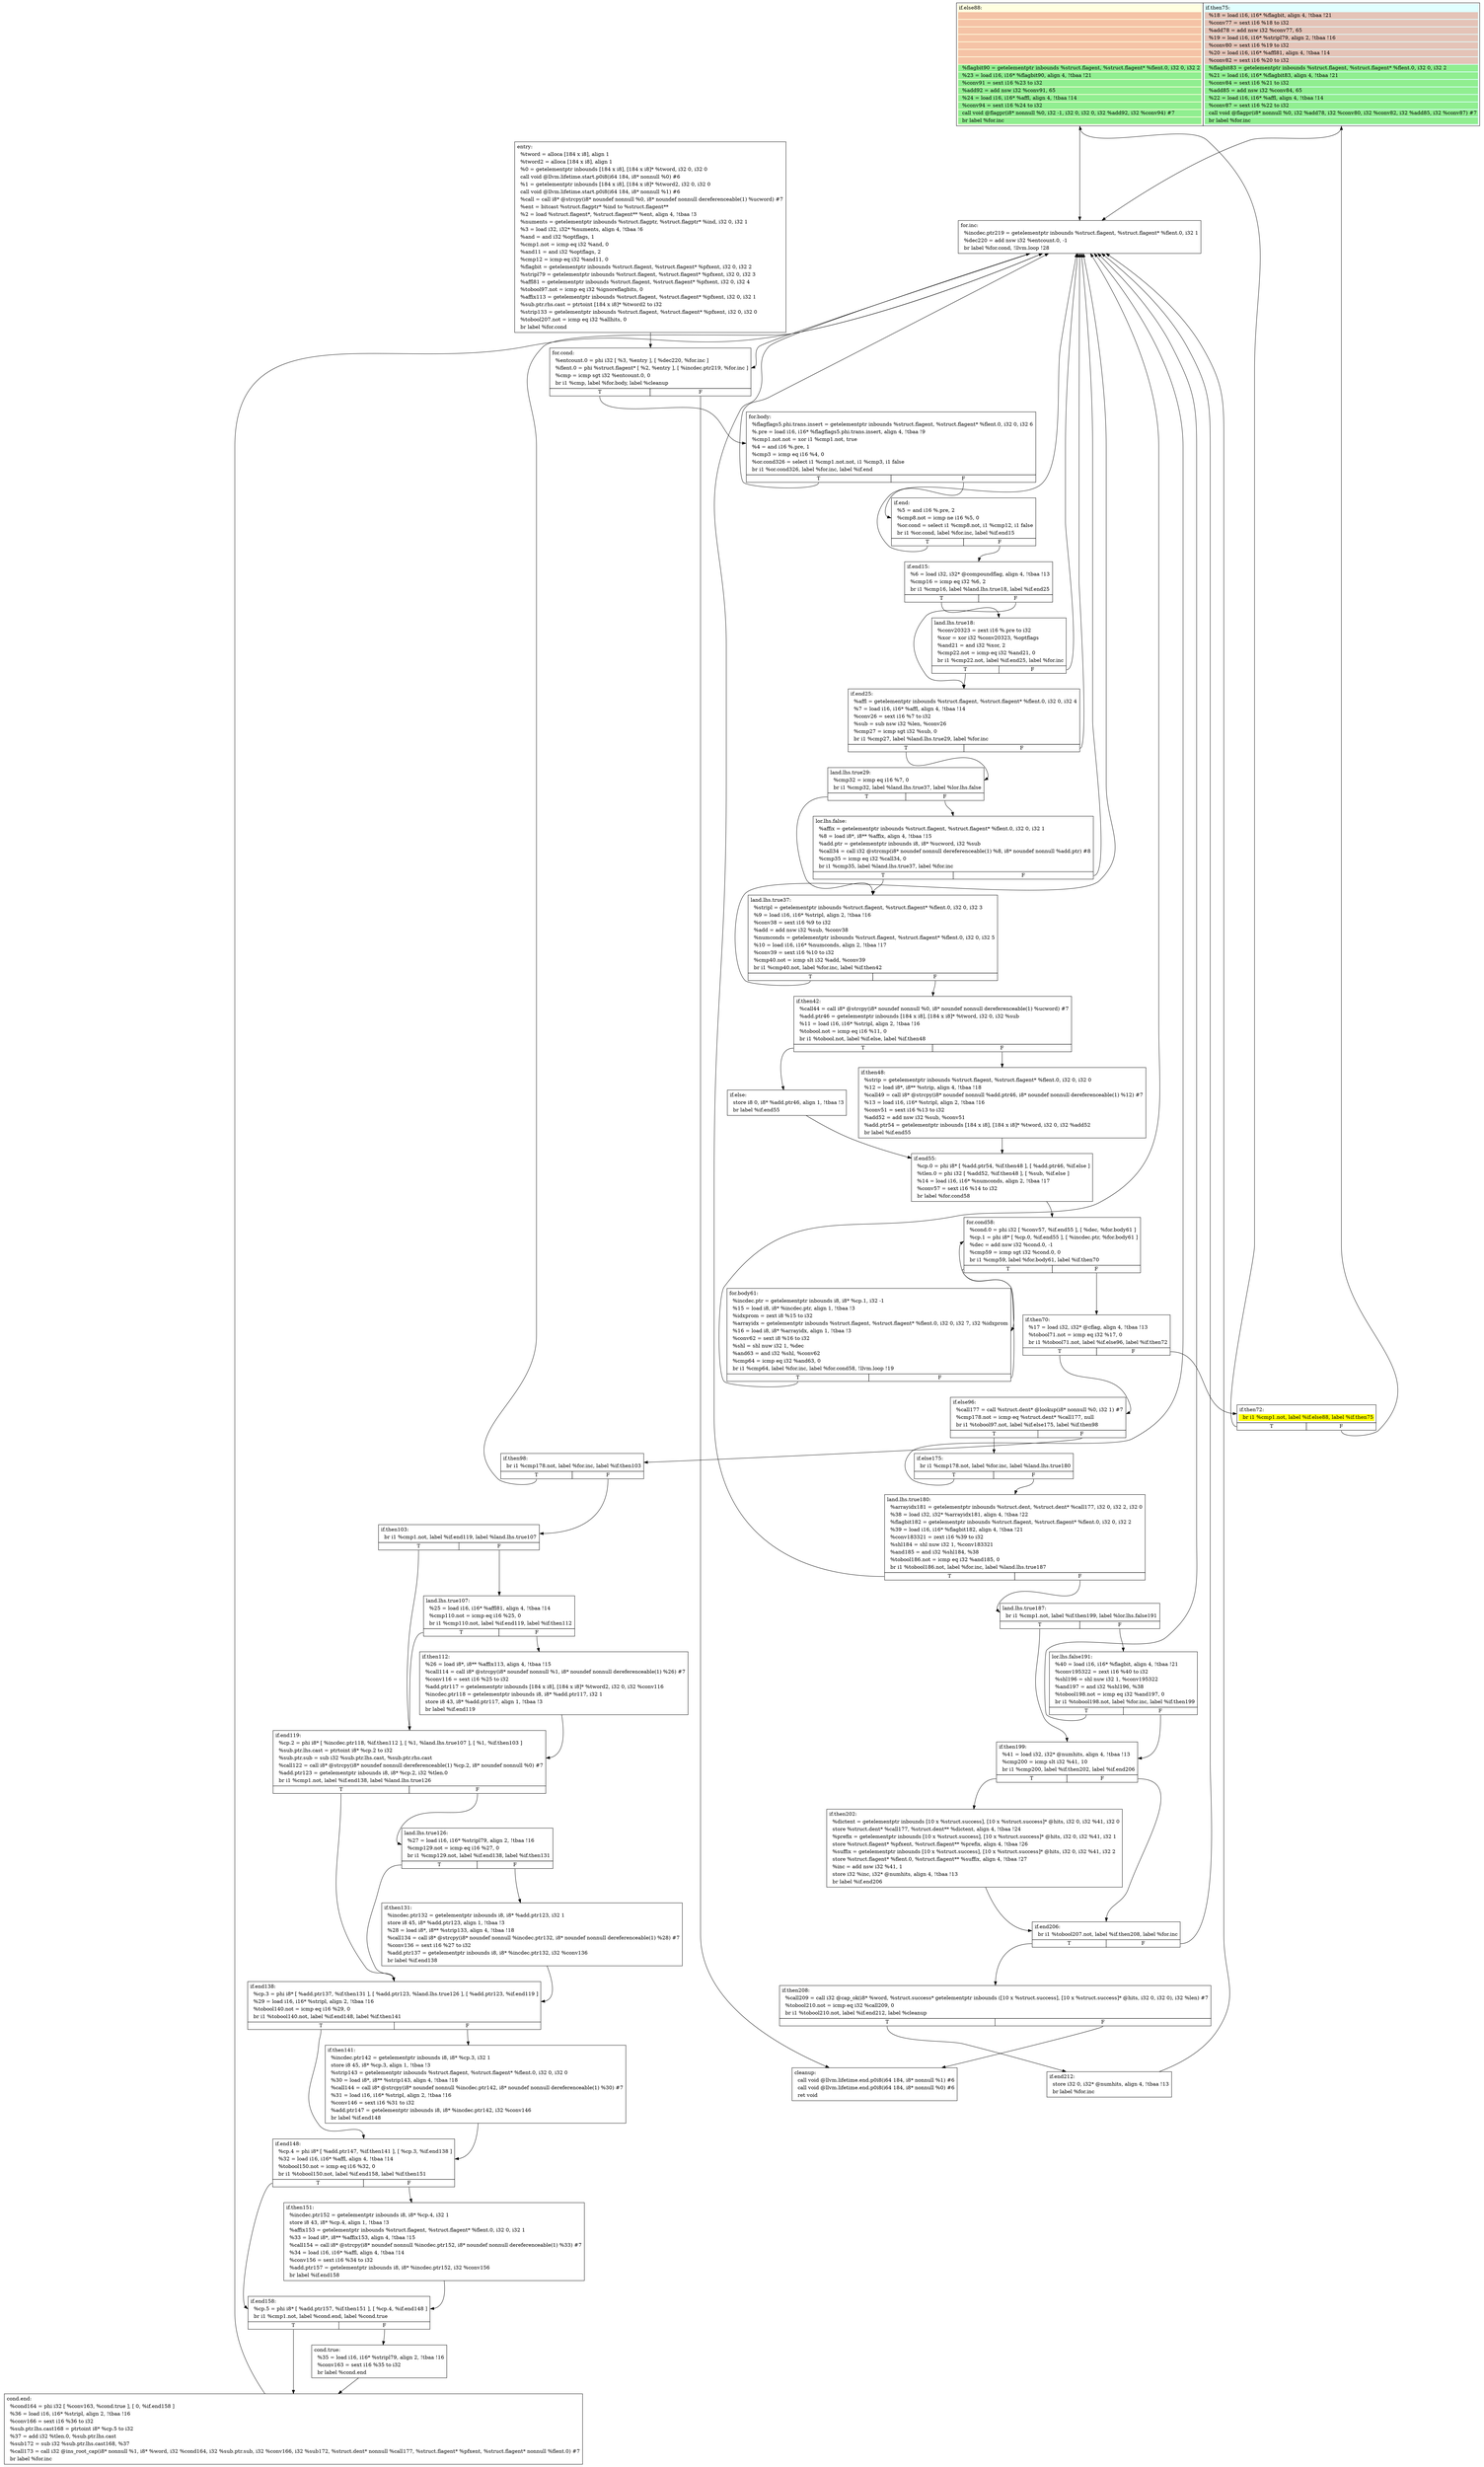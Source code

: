 digraph {
m_bb0 [shape = none, label  = <<table border="0" cellspacing="0">
<tr><td port="f1" border="1" colspan="2"><table bgcolor="LightYellow" border="0">
<tr><td align="left">if.else88:</td></tr>
<tr><td bgcolor="#e8765c70" align="left"> </td></tr>
<tr><td bgcolor="#e8765c70" align="left"> </td></tr>
<tr><td bgcolor="#e8765c70" align="left"> </td></tr>
<tr><td bgcolor="#e8765c70" align="left"> </td></tr>
<tr><td bgcolor="#e8765c70" align="left"> </td></tr>
<tr><td bgcolor="#e8765c70" align="left"> </td></tr>
<tr><td bgcolor="#e8765c70" align="left"> </td></tr>
<tr><td bgcolor="lightgreen" align="left">  %flagbit90 = getelementptr inbounds %struct.flagent, %struct.flagent* %flent.0, i32 0, i32 2</td></tr>
<tr><td bgcolor="lightgreen" align="left">  %23 = load i16, i16* %flagbit90, align 4, !tbaa !21</td></tr>
<tr><td bgcolor="lightgreen" align="left">  %conv91 = sext i16 %23 to i32</td></tr>
<tr><td bgcolor="lightgreen" align="left">  %add92 = add nsw i32 %conv91, 65</td></tr>
<tr><td bgcolor="lightgreen" align="left">  %24 = load i16, i16* %affl, align 4, !tbaa !14</td></tr>
<tr><td bgcolor="lightgreen" align="left">  %conv94 = sext i16 %24 to i32</td></tr>
<tr><td bgcolor="lightgreen" align="left">  call void @flagpr(i8* nonnull %0, i32 -1, i32 0, i32 0, i32 %add92, i32 %conv94) #7</td></tr>
<tr><td bgcolor="lightgreen" align="left">  br label %for.inc</td></tr>
</table>
</td>
<td port="f2" border="1" colspan="2"><table bgcolor="LightCyan" border="0">
<tr><td align="left">if.then75:</td></tr>
<tr><td bgcolor="#e8765c70" align="left">  %18 = load i16, i16* %flagbit, align 4, !tbaa !21</td></tr>
<tr><td bgcolor="#e8765c70" align="left">  %conv77 = sext i16 %18 to i32</td></tr>
<tr><td bgcolor="#e8765c70" align="left">  %add78 = add nsw i32 %conv77, 65</td></tr>
<tr><td bgcolor="#e8765c70" align="left">  %19 = load i16, i16* %stripl79, align 2, !tbaa !16</td></tr>
<tr><td bgcolor="#e8765c70" align="left">  %conv80 = sext i16 %19 to i32</td></tr>
<tr><td bgcolor="#e8765c70" align="left">  %20 = load i16, i16* %affl81, align 4, !tbaa !14</td></tr>
<tr><td bgcolor="#e8765c70" align="left">  %conv82 = sext i16 %20 to i32</td></tr>
<tr><td bgcolor="lightgreen" align="left">  %flagbit83 = getelementptr inbounds %struct.flagent, %struct.flagent* %flent.0, i32 0, i32 2</td></tr>
<tr><td bgcolor="lightgreen" align="left">  %21 = load i16, i16* %flagbit83, align 4, !tbaa !21</td></tr>
<tr><td bgcolor="lightgreen" align="left">  %conv84 = sext i16 %21 to i32</td></tr>
<tr><td bgcolor="lightgreen" align="left">  %add85 = add nsw i32 %conv84, 65</td></tr>
<tr><td bgcolor="lightgreen" align="left">  %22 = load i16, i16* %affl, align 4, !tbaa !14</td></tr>
<tr><td bgcolor="lightgreen" align="left">  %conv87 = sext i16 %22 to i32</td></tr>
<tr><td bgcolor="lightgreen" align="left">  call void @flagpr(i8* nonnull %0, i32 %add78, i32 %conv80, i32 %conv82, i32 %add85, i32 %conv87) #7</td></tr>
<tr><td bgcolor="lightgreen" align="left">  br label %for.inc</td></tr>
</table>
</td></tr>
</table>> ]
f_bb0 [shape = none, label  = <<table  border="0" cellspacing="0">
<tr><td port="f" border="1"><table border="0">
<tr><td align="left">entry:</td></tr>
<tr><td align="left">  %tword = alloca [184 x i8], align 1</td></tr>
<tr><td align="left">  %tword2 = alloca [184 x i8], align 1</td></tr>
<tr><td align="left">  %0 = getelementptr inbounds [184 x i8], [184 x i8]* %tword, i32 0, i32 0</td></tr>
<tr><td align="left">  call void @llvm.lifetime.start.p0i8(i64 184, i8* nonnull %0) #6</td></tr>
<tr><td align="left">  %1 = getelementptr inbounds [184 x i8], [184 x i8]* %tword2, i32 0, i32 0</td></tr>
<tr><td align="left">  call void @llvm.lifetime.start.p0i8(i64 184, i8* nonnull %1) #6</td></tr>
<tr><td align="left">  %call = call i8* @strcpy(i8* noundef nonnull %0, i8* noundef nonnull dereferenceable(1) %ucword) #7</td></tr>
<tr><td align="left">  %ent = bitcast %struct.flagptr* %ind to %struct.flagent**</td></tr>
<tr><td align="left">  %2 = load %struct.flagent*, %struct.flagent** %ent, align 4, !tbaa !3</td></tr>
<tr><td align="left">  %numents = getelementptr inbounds %struct.flagptr, %struct.flagptr* %ind, i32 0, i32 1</td></tr>
<tr><td align="left">  %3 = load i32, i32* %numents, align 4, !tbaa !6</td></tr>
<tr><td align="left">  %and = and i32 %optflags, 1</td></tr>
<tr><td align="left">  %cmp1.not = icmp eq i32 %and, 0</td></tr>
<tr><td align="left">  %and11 = and i32 %optflags, 2</td></tr>
<tr><td align="left">  %cmp12 = icmp eq i32 %and11, 0</td></tr>
<tr><td align="left">  %flagbit = getelementptr inbounds %struct.flagent, %struct.flagent* %pfxent, i32 0, i32 2</td></tr>
<tr><td align="left">  %stripl79 = getelementptr inbounds %struct.flagent, %struct.flagent* %pfxent, i32 0, i32 3</td></tr>
<tr><td align="left">  %affl81 = getelementptr inbounds %struct.flagent, %struct.flagent* %pfxent, i32 0, i32 4</td></tr>
<tr><td align="left">  %tobool97.not = icmp eq i32 %ignoreflagbits, 0</td></tr>
<tr><td align="left">  %affix113 = getelementptr inbounds %struct.flagent, %struct.flagent* %pfxent, i32 0, i32 1</td></tr>
<tr><td align="left">  %sub.ptr.rhs.cast = ptrtoint [184 x i8]* %tword2 to i32</td></tr>
<tr><td align="left">  %strip133 = getelementptr inbounds %struct.flagent, %struct.flagent* %pfxent, i32 0, i32 0</td></tr>
<tr><td align="left">  %tobool207.not = icmp eq i32 %allhits, 0</td></tr>
<tr><td align="left">  br label %for.cond</td></tr>
</table>
</td></tr>
</table>> ]
f_bb1 [shape = none, label  = <<table  border="0" cellspacing="0">
<tr><td port="f" border="1" colspan="2"><table border="0">
<tr><td align="left">for.cond:</td></tr>
<tr><td align="left">  %entcount.0 = phi i32 [ %3, %entry ], [ %dec220, %for.inc ]</td></tr>
<tr><td align="left">  %flent.0 = phi %struct.flagent* [ %2, %entry ], [ %incdec.ptr219, %for.inc ]</td></tr>
<tr><td align="left">  %cmp = icmp sgt i32 %entcount.0, 0</td></tr>
<tr><td align="left">  br i1 %cmp, label %for.body, label %cleanup</td></tr>
</table>
</td></tr>
<tr><td border="1" port="fT">T</td><td border="1" port="fF">F</td></tr>
</table>> ]
f_bb2 [shape = none, label  = <<table  border="0" cellspacing="0">
<tr><td port="f" border="1" colspan="2"><table border="0">
<tr><td align="left">for.body:</td></tr>
<tr><td align="left">  %flagflags5.phi.trans.insert = getelementptr inbounds %struct.flagent, %struct.flagent* %flent.0, i32 0, i32 6</td></tr>
<tr><td align="left">  %.pre = load i16, i16* %flagflags5.phi.trans.insert, align 4, !tbaa !9</td></tr>
<tr><td align="left">  %cmp1.not.not = xor i1 %cmp1.not, true</td></tr>
<tr><td align="left">  %4 = and i16 %.pre, 1</td></tr>
<tr><td align="left">  %cmp3 = icmp eq i16 %4, 0</td></tr>
<tr><td align="left">  %or.cond326 = select i1 %cmp1.not.not, i1 %cmp3, i1 false</td></tr>
<tr><td align="left">  br i1 %or.cond326, label %for.inc, label %if.end</td></tr>
</table>
</td></tr>
<tr><td border="1" port="fT">T</td><td border="1" port="fF">F</td></tr>
</table>> ]
f_bb3 [shape = none, label  = <<table  border="0" cellspacing="0">
<tr><td port="f" border="1" colspan="2"><table border="0">
<tr><td align="left">if.end:</td></tr>
<tr><td align="left">  %5 = and i16 %.pre, 2</td></tr>
<tr><td align="left">  %cmp8.not = icmp ne i16 %5, 0</td></tr>
<tr><td align="left">  %or.cond = select i1 %cmp8.not, i1 %cmp12, i1 false</td></tr>
<tr><td align="left">  br i1 %or.cond, label %for.inc, label %if.end15</td></tr>
</table>
</td></tr>
<tr><td border="1" port="fT">T</td><td border="1" port="fF">F</td></tr>
</table>> ]
f_bb4 [shape = none, label  = <<table  border="0" cellspacing="0">
<tr><td port="f" border="1" colspan="2"><table border="0">
<tr><td align="left">if.end15:</td></tr>
<tr><td align="left">  %6 = load i32, i32* @compoundflag, align 4, !tbaa !13</td></tr>
<tr><td align="left">  %cmp16 = icmp eq i32 %6, 2</td></tr>
<tr><td align="left">  br i1 %cmp16, label %land.lhs.true18, label %if.end25</td></tr>
</table>
</td></tr>
<tr><td border="1" port="fT">T</td><td border="1" port="fF">F</td></tr>
</table>> ]
f_bb5 [shape = none, label  = <<table  border="0" cellspacing="0">
<tr><td port="f" border="1" colspan="2"><table border="0">
<tr><td align="left">land.lhs.true18:</td></tr>
<tr><td align="left">  %conv20323 = zext i16 %.pre to i32</td></tr>
<tr><td align="left">  %xor = xor i32 %conv20323, %optflags</td></tr>
<tr><td align="left">  %and21 = and i32 %xor, 2</td></tr>
<tr><td align="left">  %cmp22.not = icmp eq i32 %and21, 0</td></tr>
<tr><td align="left">  br i1 %cmp22.not, label %if.end25, label %for.inc</td></tr>
</table>
</td></tr>
<tr><td border="1" port="fT">T</td><td border="1" port="fF">F</td></tr>
</table>> ]
f_bb6 [shape = none, label  = <<table  border="0" cellspacing="0">
<tr><td port="f" border="1" colspan="2"><table border="0">
<tr><td align="left">if.end25:</td></tr>
<tr><td align="left">  %affl = getelementptr inbounds %struct.flagent, %struct.flagent* %flent.0, i32 0, i32 4</td></tr>
<tr><td align="left">  %7 = load i16, i16* %affl, align 4, !tbaa !14</td></tr>
<tr><td align="left">  %conv26 = sext i16 %7 to i32</td></tr>
<tr><td align="left">  %sub = sub nsw i32 %len, %conv26</td></tr>
<tr><td align="left">  %cmp27 = icmp sgt i32 %sub, 0</td></tr>
<tr><td align="left">  br i1 %cmp27, label %land.lhs.true29, label %for.inc</td></tr>
</table>
</td></tr>
<tr><td border="1" port="fT">T</td><td border="1" port="fF">F</td></tr>
</table>> ]
f_bb7 [shape = none, label  = <<table  border="0" cellspacing="0">
<tr><td port="f" border="1" colspan="2"><table border="0">
<tr><td align="left">land.lhs.true29:</td></tr>
<tr><td align="left">  %cmp32 = icmp eq i16 %7, 0</td></tr>
<tr><td align="left">  br i1 %cmp32, label %land.lhs.true37, label %lor.lhs.false</td></tr>
</table>
</td></tr>
<tr><td border="1" port="fT">T</td><td border="1" port="fF">F</td></tr>
</table>> ]
f_bb8 [shape = none, label  = <<table  border="0" cellspacing="0">
<tr><td port="f" border="1" colspan="2"><table border="0">
<tr><td align="left">lor.lhs.false:</td></tr>
<tr><td align="left">  %affix = getelementptr inbounds %struct.flagent, %struct.flagent* %flent.0, i32 0, i32 1</td></tr>
<tr><td align="left">  %8 = load i8*, i8** %affix, align 4, !tbaa !15</td></tr>
<tr><td align="left">  %add.ptr = getelementptr inbounds i8, i8* %ucword, i32 %sub</td></tr>
<tr><td align="left">  %call34 = call i32 @strcmp(i8* noundef nonnull dereferenceable(1) %8, i8* noundef nonnull %add.ptr) #8</td></tr>
<tr><td align="left">  %cmp35 = icmp eq i32 %call34, 0</td></tr>
<tr><td align="left">  br i1 %cmp35, label %land.lhs.true37, label %for.inc</td></tr>
</table>
</td></tr>
<tr><td border="1" port="fT">T</td><td border="1" port="fF">F</td></tr>
</table>> ]
f_bb9 [shape = none, label  = <<table  border="0" cellspacing="0">
<tr><td port="f" border="1" colspan="2"><table border="0">
<tr><td align="left">land.lhs.true37:</td></tr>
<tr><td align="left">  %stripl = getelementptr inbounds %struct.flagent, %struct.flagent* %flent.0, i32 0, i32 3</td></tr>
<tr><td align="left">  %9 = load i16, i16* %stripl, align 2, !tbaa !16</td></tr>
<tr><td align="left">  %conv38 = sext i16 %9 to i32</td></tr>
<tr><td align="left">  %add = add nsw i32 %sub, %conv38</td></tr>
<tr><td align="left">  %numconds = getelementptr inbounds %struct.flagent, %struct.flagent* %flent.0, i32 0, i32 5</td></tr>
<tr><td align="left">  %10 = load i16, i16* %numconds, align 2, !tbaa !17</td></tr>
<tr><td align="left">  %conv39 = sext i16 %10 to i32</td></tr>
<tr><td align="left">  %cmp40.not = icmp slt i32 %add, %conv39</td></tr>
<tr><td align="left">  br i1 %cmp40.not, label %for.inc, label %if.then42</td></tr>
</table>
</td></tr>
<tr><td border="1" port="fT">T</td><td border="1" port="fF">F</td></tr>
</table>> ]
f_bb10 [shape = none, label  = <<table  border="0" cellspacing="0">
<tr><td port="f" border="1" colspan="2"><table border="0">
<tr><td align="left">if.then42:</td></tr>
<tr><td align="left">  %call44 = call i8* @strcpy(i8* noundef nonnull %0, i8* noundef nonnull dereferenceable(1) %ucword) #7</td></tr>
<tr><td align="left">  %add.ptr46 = getelementptr inbounds [184 x i8], [184 x i8]* %tword, i32 0, i32 %sub</td></tr>
<tr><td align="left">  %11 = load i16, i16* %stripl, align 2, !tbaa !16</td></tr>
<tr><td align="left">  %tobool.not = icmp eq i16 %11, 0</td></tr>
<tr><td align="left">  br i1 %tobool.not, label %if.else, label %if.then48</td></tr>
</table>
</td></tr>
<tr><td border="1" port="fT">T</td><td border="1" port="fF">F</td></tr>
</table>> ]
f_bb11 [shape = none, label  = <<table  border="0" cellspacing="0">
<tr><td port="f" border="1"><table border="0">
<tr><td align="left">if.then48:</td></tr>
<tr><td align="left">  %strip = getelementptr inbounds %struct.flagent, %struct.flagent* %flent.0, i32 0, i32 0</td></tr>
<tr><td align="left">  %12 = load i8*, i8** %strip, align 4, !tbaa !18</td></tr>
<tr><td align="left">  %call49 = call i8* @strcpy(i8* noundef nonnull %add.ptr46, i8* noundef nonnull dereferenceable(1) %12) #7</td></tr>
<tr><td align="left">  %13 = load i16, i16* %stripl, align 2, !tbaa !16</td></tr>
<tr><td align="left">  %conv51 = sext i16 %13 to i32</td></tr>
<tr><td align="left">  %add52 = add nsw i32 %sub, %conv51</td></tr>
<tr><td align="left">  %add.ptr54 = getelementptr inbounds [184 x i8], [184 x i8]* %tword, i32 0, i32 %add52</td></tr>
<tr><td align="left">  br label %if.end55</td></tr>
</table>
</td></tr>
</table>> ]
f_bb12 [shape = none, label  = <<table  border="0" cellspacing="0">
<tr><td port="f" border="1"><table border="0">
<tr><td align="left">if.else:</td></tr>
<tr><td align="left">  store i8 0, i8* %add.ptr46, align 1, !tbaa !3</td></tr>
<tr><td align="left">  br label %if.end55</td></tr>
</table>
</td></tr>
</table>> ]
f_bb13 [shape = none, label  = <<table  border="0" cellspacing="0">
<tr><td port="f" border="1"><table border="0">
<tr><td align="left">if.end55:</td></tr>
<tr><td align="left">  %cp.0 = phi i8* [ %add.ptr54, %if.then48 ], [ %add.ptr46, %if.else ]</td></tr>
<tr><td align="left">  %tlen.0 = phi i32 [ %add52, %if.then48 ], [ %sub, %if.else ]</td></tr>
<tr><td align="left">  %14 = load i16, i16* %numconds, align 2, !tbaa !17</td></tr>
<tr><td align="left">  %conv57 = sext i16 %14 to i32</td></tr>
<tr><td align="left">  br label %for.cond58</td></tr>
</table>
</td></tr>
</table>> ]
f_bb14 [shape = none, label  = <<table  border="0" cellspacing="0">
<tr><td port="f" border="1" colspan="2"><table border="0">
<tr><td align="left">for.cond58:</td></tr>
<tr><td align="left">  %cond.0 = phi i32 [ %conv57, %if.end55 ], [ %dec, %for.body61 ]</td></tr>
<tr><td align="left">  %cp.1 = phi i8* [ %cp.0, %if.end55 ], [ %incdec.ptr, %for.body61 ]</td></tr>
<tr><td align="left">  %dec = add nsw i32 %cond.0, -1</td></tr>
<tr><td align="left">  %cmp59 = icmp sgt i32 %cond.0, 0</td></tr>
<tr><td align="left">  br i1 %cmp59, label %for.body61, label %if.then70</td></tr>
</table>
</td></tr>
<tr><td border="1" port="fT">T</td><td border="1" port="fF">F</td></tr>
</table>> ]
f_bb15 [shape = none, label  = <<table  border="0" cellspacing="0">
<tr><td port="f" border="1" colspan="2"><table border="0">
<tr><td align="left">for.body61:</td></tr>
<tr><td align="left">  %incdec.ptr = getelementptr inbounds i8, i8* %cp.1, i32 -1</td></tr>
<tr><td align="left">  %15 = load i8, i8* %incdec.ptr, align 1, !tbaa !3</td></tr>
<tr><td align="left">  %idxprom = zext i8 %15 to i32</td></tr>
<tr><td align="left">  %arrayidx = getelementptr inbounds %struct.flagent, %struct.flagent* %flent.0, i32 0, i32 7, i32 %idxprom</td></tr>
<tr><td align="left">  %16 = load i8, i8* %arrayidx, align 1, !tbaa !3</td></tr>
<tr><td align="left">  %conv62 = sext i8 %16 to i32</td></tr>
<tr><td align="left">  %shl = shl nuw i32 1, %dec</td></tr>
<tr><td align="left">  %and63 = and i32 %shl, %conv62</td></tr>
<tr><td align="left">  %cmp64 = icmp eq i32 %and63, 0</td></tr>
<tr><td align="left">  br i1 %cmp64, label %for.inc, label %for.cond58, !llvm.loop !19</td></tr>
</table>
</td></tr>
<tr><td border="1" port="fT">T</td><td border="1" port="fF">F</td></tr>
</table>> ]
f_bb16 [shape = none, label  = <<table  border="0" cellspacing="0">
<tr><td port="f" border="1" colspan="2"><table border="0">
<tr><td align="left">if.then70:</td></tr>
<tr><td align="left">  %17 = load i32, i32* @cflag, align 4, !tbaa !13</td></tr>
<tr><td align="left">  %tobool71.not = icmp eq i32 %17, 0</td></tr>
<tr><td align="left">  br i1 %tobool71.not, label %if.else96, label %if.then72</td></tr>
</table>
</td></tr>
<tr><td border="1" port="fT">T</td><td border="1" port="fF">F</td></tr>
</table>> ]
f_bb17 [shape = none, label  = <<table  border="0" cellspacing="0">
<tr><td port="f" border="1" colspan="2"><table border="0">
<tr><td align="left">if.then72:</td></tr>
<tr><td bgcolor="yellow" align="left">  br i1 %cmp1.not, label %if.else88, label %if.then75</td></tr>
</table>
</td></tr>
<tr><td border="1" port="fT">T</td><td border="1" port="fF">F</td></tr>
</table>> ]
f_bb18 [shape = none, label  = <<table  border="0" cellspacing="0">
<tr><td port="f" border="1" colspan="2"><table border="0">
<tr><td align="left">if.else96:</td></tr>
<tr><td align="left">  %call177 = call %struct.dent* @lookup(i8* nonnull %0, i32 1) #7</td></tr>
<tr><td align="left">  %cmp178.not = icmp eq %struct.dent* %call177, null</td></tr>
<tr><td align="left">  br i1 %tobool97.not, label %if.else175, label %if.then98</td></tr>
</table>
</td></tr>
<tr><td border="1" port="fT">T</td><td border="1" port="fF">F</td></tr>
</table>> ]
f_bb19 [shape = none, label  = <<table  border="0" cellspacing="0">
<tr><td port="f" border="1" colspan="2"><table border="0">
<tr><td align="left">if.then98:</td></tr>
<tr><td align="left">  br i1 %cmp178.not, label %for.inc, label %if.then103</td></tr>
</table>
</td></tr>
<tr><td border="1" port="fT">T</td><td border="1" port="fF">F</td></tr>
</table>> ]
f_bb20 [shape = none, label  = <<table  border="0" cellspacing="0">
<tr><td port="f" border="1" colspan="2"><table border="0">
<tr><td align="left">if.then103:</td></tr>
<tr><td align="left">  br i1 %cmp1.not, label %if.end119, label %land.lhs.true107</td></tr>
</table>
</td></tr>
<tr><td border="1" port="fT">T</td><td border="1" port="fF">F</td></tr>
</table>> ]
f_bb21 [shape = none, label  = <<table  border="0" cellspacing="0">
<tr><td port="f" border="1" colspan="2"><table border="0">
<tr><td align="left">land.lhs.true107:</td></tr>
<tr><td align="left">  %25 = load i16, i16* %affl81, align 4, !tbaa !14</td></tr>
<tr><td align="left">  %cmp110.not = icmp eq i16 %25, 0</td></tr>
<tr><td align="left">  br i1 %cmp110.not, label %if.end119, label %if.then112</td></tr>
</table>
</td></tr>
<tr><td border="1" port="fT">T</td><td border="1" port="fF">F</td></tr>
</table>> ]
f_bb22 [shape = none, label  = <<table  border="0" cellspacing="0">
<tr><td port="f" border="1"><table border="0">
<tr><td align="left">if.then112:</td></tr>
<tr><td align="left">  %26 = load i8*, i8** %affix113, align 4, !tbaa !15</td></tr>
<tr><td align="left">  %call114 = call i8* @strcpy(i8* noundef nonnull %1, i8* noundef nonnull dereferenceable(1) %26) #7</td></tr>
<tr><td align="left">  %conv116 = sext i16 %25 to i32</td></tr>
<tr><td align="left">  %add.ptr117 = getelementptr inbounds [184 x i8], [184 x i8]* %tword2, i32 0, i32 %conv116</td></tr>
<tr><td align="left">  %incdec.ptr118 = getelementptr inbounds i8, i8* %add.ptr117, i32 1</td></tr>
<tr><td align="left">  store i8 43, i8* %add.ptr117, align 1, !tbaa !3</td></tr>
<tr><td align="left">  br label %if.end119</td></tr>
</table>
</td></tr>
</table>> ]
f_bb23 [shape = none, label  = <<table  border="0" cellspacing="0">
<tr><td port="f" border="1" colspan="2"><table border="0">
<tr><td align="left">if.end119:</td></tr>
<tr><td align="left">  %cp.2 = phi i8* [ %incdec.ptr118, %if.then112 ], [ %1, %land.lhs.true107 ], [ %1, %if.then103 ]</td></tr>
<tr><td align="left">  %sub.ptr.lhs.cast = ptrtoint i8* %cp.2 to i32</td></tr>
<tr><td align="left">  %sub.ptr.sub = sub i32 %sub.ptr.lhs.cast, %sub.ptr.rhs.cast</td></tr>
<tr><td align="left">  %call122 = call i8* @strcpy(i8* noundef nonnull dereferenceable(1) %cp.2, i8* noundef nonnull %0) #7</td></tr>
<tr><td align="left">  %add.ptr123 = getelementptr inbounds i8, i8* %cp.2, i32 %tlen.0</td></tr>
<tr><td align="left">  br i1 %cmp1.not, label %if.end138, label %land.lhs.true126</td></tr>
</table>
</td></tr>
<tr><td border="1" port="fT">T</td><td border="1" port="fF">F</td></tr>
</table>> ]
f_bb24 [shape = none, label  = <<table  border="0" cellspacing="0">
<tr><td port="f" border="1" colspan="2"><table border="0">
<tr><td align="left">land.lhs.true126:</td></tr>
<tr><td align="left">  %27 = load i16, i16* %stripl79, align 2, !tbaa !16</td></tr>
<tr><td align="left">  %cmp129.not = icmp eq i16 %27, 0</td></tr>
<tr><td align="left">  br i1 %cmp129.not, label %if.end138, label %if.then131</td></tr>
</table>
</td></tr>
<tr><td border="1" port="fT">T</td><td border="1" port="fF">F</td></tr>
</table>> ]
f_bb25 [shape = none, label  = <<table  border="0" cellspacing="0">
<tr><td port="f" border="1"><table border="0">
<tr><td align="left">if.then131:</td></tr>
<tr><td align="left">  %incdec.ptr132 = getelementptr inbounds i8, i8* %add.ptr123, i32 1</td></tr>
<tr><td align="left">  store i8 45, i8* %add.ptr123, align 1, !tbaa !3</td></tr>
<tr><td align="left">  %28 = load i8*, i8** %strip133, align 4, !tbaa !18</td></tr>
<tr><td align="left">  %call134 = call i8* @strcpy(i8* noundef nonnull %incdec.ptr132, i8* noundef nonnull dereferenceable(1) %28) #7</td></tr>
<tr><td align="left">  %conv136 = sext i16 %27 to i32</td></tr>
<tr><td align="left">  %add.ptr137 = getelementptr inbounds i8, i8* %incdec.ptr132, i32 %conv136</td></tr>
<tr><td align="left">  br label %if.end138</td></tr>
</table>
</td></tr>
</table>> ]
f_bb26 [shape = none, label  = <<table  border="0" cellspacing="0">
<tr><td port="f" border="1" colspan="2"><table border="0">
<tr><td align="left">if.end138:</td></tr>
<tr><td align="left">  %cp.3 = phi i8* [ %add.ptr137, %if.then131 ], [ %add.ptr123, %land.lhs.true126 ], [ %add.ptr123, %if.end119 ]</td></tr>
<tr><td align="left">  %29 = load i16, i16* %stripl, align 2, !tbaa !16</td></tr>
<tr><td align="left">  %tobool140.not = icmp eq i16 %29, 0</td></tr>
<tr><td align="left">  br i1 %tobool140.not, label %if.end148, label %if.then141</td></tr>
</table>
</td></tr>
<tr><td border="1" port="fT">T</td><td border="1" port="fF">F</td></tr>
</table>> ]
f_bb27 [shape = none, label  = <<table  border="0" cellspacing="0">
<tr><td port="f" border="1"><table border="0">
<tr><td align="left">if.then141:</td></tr>
<tr><td align="left">  %incdec.ptr142 = getelementptr inbounds i8, i8* %cp.3, i32 1</td></tr>
<tr><td align="left">  store i8 45, i8* %cp.3, align 1, !tbaa !3</td></tr>
<tr><td align="left">  %strip143 = getelementptr inbounds %struct.flagent, %struct.flagent* %flent.0, i32 0, i32 0</td></tr>
<tr><td align="left">  %30 = load i8*, i8** %strip143, align 4, !tbaa !18</td></tr>
<tr><td align="left">  %call144 = call i8* @strcpy(i8* noundef nonnull %incdec.ptr142, i8* noundef nonnull dereferenceable(1) %30) #7</td></tr>
<tr><td align="left">  %31 = load i16, i16* %stripl, align 2, !tbaa !16</td></tr>
<tr><td align="left">  %conv146 = sext i16 %31 to i32</td></tr>
<tr><td align="left">  %add.ptr147 = getelementptr inbounds i8, i8* %incdec.ptr142, i32 %conv146</td></tr>
<tr><td align="left">  br label %if.end148</td></tr>
</table>
</td></tr>
</table>> ]
f_bb28 [shape = none, label  = <<table  border="0" cellspacing="0">
<tr><td port="f" border="1" colspan="2"><table border="0">
<tr><td align="left">if.end148:</td></tr>
<tr><td align="left">  %cp.4 = phi i8* [ %add.ptr147, %if.then141 ], [ %cp.3, %if.end138 ]</td></tr>
<tr><td align="left">  %32 = load i16, i16* %affl, align 4, !tbaa !14</td></tr>
<tr><td align="left">  %tobool150.not = icmp eq i16 %32, 0</td></tr>
<tr><td align="left">  br i1 %tobool150.not, label %if.end158, label %if.then151</td></tr>
</table>
</td></tr>
<tr><td border="1" port="fT">T</td><td border="1" port="fF">F</td></tr>
</table>> ]
f_bb29 [shape = none, label  = <<table  border="0" cellspacing="0">
<tr><td port="f" border="1"><table border="0">
<tr><td align="left">if.then151:</td></tr>
<tr><td align="left">  %incdec.ptr152 = getelementptr inbounds i8, i8* %cp.4, i32 1</td></tr>
<tr><td align="left">  store i8 43, i8* %cp.4, align 1, !tbaa !3</td></tr>
<tr><td align="left">  %affix153 = getelementptr inbounds %struct.flagent, %struct.flagent* %flent.0, i32 0, i32 1</td></tr>
<tr><td align="left">  %33 = load i8*, i8** %affix153, align 4, !tbaa !15</td></tr>
<tr><td align="left">  %call154 = call i8* @strcpy(i8* noundef nonnull %incdec.ptr152, i8* noundef nonnull dereferenceable(1) %33) #7</td></tr>
<tr><td align="left">  %34 = load i16, i16* %affl, align 4, !tbaa !14</td></tr>
<tr><td align="left">  %conv156 = sext i16 %34 to i32</td></tr>
<tr><td align="left">  %add.ptr157 = getelementptr inbounds i8, i8* %incdec.ptr152, i32 %conv156</td></tr>
<tr><td align="left">  br label %if.end158</td></tr>
</table>
</td></tr>
</table>> ]
f_bb30 [shape = none, label  = <<table  border="0" cellspacing="0">
<tr><td port="f" border="1" colspan="2"><table border="0">
<tr><td align="left">if.end158:</td></tr>
<tr><td align="left">  %cp.5 = phi i8* [ %add.ptr157, %if.then151 ], [ %cp.4, %if.end148 ]</td></tr>
<tr><td align="left">  br i1 %cmp1.not, label %cond.end, label %cond.true</td></tr>
</table>
</td></tr>
<tr><td border="1" port="fT">T</td><td border="1" port="fF">F</td></tr>
</table>> ]
f_bb31 [shape = none, label  = <<table  border="0" cellspacing="0">
<tr><td port="f" border="1"><table border="0">
<tr><td align="left">cond.true:</td></tr>
<tr><td align="left">  %35 = load i16, i16* %stripl79, align 2, !tbaa !16</td></tr>
<tr><td align="left">  %conv163 = sext i16 %35 to i32</td></tr>
<tr><td align="left">  br label %cond.end</td></tr>
</table>
</td></tr>
</table>> ]
f_bb32 [shape = none, label  = <<table  border="0" cellspacing="0">
<tr><td port="f" border="1"><table border="0">
<tr><td align="left">cond.end:</td></tr>
<tr><td align="left">  %cond164 = phi i32 [ %conv163, %cond.true ], [ 0, %if.end158 ]</td></tr>
<tr><td align="left">  %36 = load i16, i16* %stripl, align 2, !tbaa !16</td></tr>
<tr><td align="left">  %conv166 = sext i16 %36 to i32</td></tr>
<tr><td align="left">  %sub.ptr.lhs.cast168 = ptrtoint i8* %cp.5 to i32</td></tr>
<tr><td align="left">  %37 = add i32 %tlen.0, %sub.ptr.lhs.cast</td></tr>
<tr><td align="left">  %sub172 = sub i32 %sub.ptr.lhs.cast168, %37</td></tr>
<tr><td align="left">  %call173 = call i32 @ins_root_cap(i8* nonnull %1, i8* %word, i32 %cond164, i32 %sub.ptr.sub, i32 %conv166, i32 %sub172, %struct.dent* nonnull %call177, %struct.flagent* %pfxent, %struct.flagent* nonnull %flent.0) #7</td></tr>
<tr><td align="left">  br label %for.inc</td></tr>
</table>
</td></tr>
</table>> ]
f_bb33 [shape = none, label  = <<table  border="0" cellspacing="0">
<tr><td port="f" border="1" colspan="2"><table border="0">
<tr><td align="left">if.else175:</td></tr>
<tr><td align="left">  br i1 %cmp178.not, label %for.inc, label %land.lhs.true180</td></tr>
</table>
</td></tr>
<tr><td border="1" port="fT">T</td><td border="1" port="fF">F</td></tr>
</table>> ]
f_bb34 [shape = none, label  = <<table  border="0" cellspacing="0">
<tr><td port="f" border="1" colspan="2"><table border="0">
<tr><td align="left">land.lhs.true180:</td></tr>
<tr><td align="left">  %arrayidx181 = getelementptr inbounds %struct.dent, %struct.dent* %call177, i32 0, i32 2, i32 0</td></tr>
<tr><td align="left">  %38 = load i32, i32* %arrayidx181, align 4, !tbaa !22</td></tr>
<tr><td align="left">  %flagbit182 = getelementptr inbounds %struct.flagent, %struct.flagent* %flent.0, i32 0, i32 2</td></tr>
<tr><td align="left">  %39 = load i16, i16* %flagbit182, align 4, !tbaa !21</td></tr>
<tr><td align="left">  %conv183321 = zext i16 %39 to i32</td></tr>
<tr><td align="left">  %shl184 = shl nuw i32 1, %conv183321</td></tr>
<tr><td align="left">  %and185 = and i32 %shl184, %38</td></tr>
<tr><td align="left">  %tobool186.not = icmp eq i32 %and185, 0</td></tr>
<tr><td align="left">  br i1 %tobool186.not, label %for.inc, label %land.lhs.true187</td></tr>
</table>
</td></tr>
<tr><td border="1" port="fT">T</td><td border="1" port="fF">F</td></tr>
</table>> ]
f_bb35 [shape = none, label  = <<table  border="0" cellspacing="0">
<tr><td port="f" border="1" colspan="2"><table border="0">
<tr><td align="left">land.lhs.true187:</td></tr>
<tr><td align="left">  br i1 %cmp1.not, label %if.then199, label %lor.lhs.false191</td></tr>
</table>
</td></tr>
<tr><td border="1" port="fT">T</td><td border="1" port="fF">F</td></tr>
</table>> ]
f_bb36 [shape = none, label  = <<table  border="0" cellspacing="0">
<tr><td port="f" border="1" colspan="2"><table border="0">
<tr><td align="left">lor.lhs.false191:</td></tr>
<tr><td align="left">  %40 = load i16, i16* %flagbit, align 4, !tbaa !21</td></tr>
<tr><td align="left">  %conv195322 = zext i16 %40 to i32</td></tr>
<tr><td align="left">  %shl196 = shl nuw i32 1, %conv195322</td></tr>
<tr><td align="left">  %and197 = and i32 %shl196, %38</td></tr>
<tr><td align="left">  %tobool198.not = icmp eq i32 %and197, 0</td></tr>
<tr><td align="left">  br i1 %tobool198.not, label %for.inc, label %if.then199</td></tr>
</table>
</td></tr>
<tr><td border="1" port="fT">T</td><td border="1" port="fF">F</td></tr>
</table>> ]
f_bb37 [shape = none, label  = <<table  border="0" cellspacing="0">
<tr><td port="f" border="1" colspan="2"><table border="0">
<tr><td align="left">if.then199:</td></tr>
<tr><td align="left">  %41 = load i32, i32* @numhits, align 4, !tbaa !13</td></tr>
<tr><td align="left">  %cmp200 = icmp slt i32 %41, 10</td></tr>
<tr><td align="left">  br i1 %cmp200, label %if.then202, label %if.end206</td></tr>
</table>
</td></tr>
<tr><td border="1" port="fT">T</td><td border="1" port="fF">F</td></tr>
</table>> ]
f_bb38 [shape = none, label  = <<table  border="0" cellspacing="0">
<tr><td port="f" border="1"><table border="0">
<tr><td align="left">if.then202:</td></tr>
<tr><td align="left">  %dictent = getelementptr inbounds [10 x %struct.success], [10 x %struct.success]* @hits, i32 0, i32 %41, i32 0</td></tr>
<tr><td align="left">  store %struct.dent* %call177, %struct.dent** %dictent, align 4, !tbaa !24</td></tr>
<tr><td align="left">  %prefix = getelementptr inbounds [10 x %struct.success], [10 x %struct.success]* @hits, i32 0, i32 %41, i32 1</td></tr>
<tr><td align="left">  store %struct.flagent* %pfxent, %struct.flagent** %prefix, align 4, !tbaa !26</td></tr>
<tr><td align="left">  %suffix = getelementptr inbounds [10 x %struct.success], [10 x %struct.success]* @hits, i32 0, i32 %41, i32 2</td></tr>
<tr><td align="left">  store %struct.flagent* %flent.0, %struct.flagent** %suffix, align 4, !tbaa !27</td></tr>
<tr><td align="left">  %inc = add nsw i32 %41, 1</td></tr>
<tr><td align="left">  store i32 %inc, i32* @numhits, align 4, !tbaa !13</td></tr>
<tr><td align="left">  br label %if.end206</td></tr>
</table>
</td></tr>
</table>> ]
f_bb39 [shape = none, label  = <<table  border="0" cellspacing="0">
<tr><td port="f" border="1" colspan="2"><table border="0">
<tr><td align="left">if.end206:</td></tr>
<tr><td align="left">  br i1 %tobool207.not, label %if.then208, label %for.inc</td></tr>
</table>
</td></tr>
<tr><td border="1" port="fT">T</td><td border="1" port="fF">F</td></tr>
</table>> ]
f_bb40 [shape = none, label  = <<table  border="0" cellspacing="0">
<tr><td port="f" border="1" colspan="2"><table border="0">
<tr><td align="left">if.then208:</td></tr>
<tr><td align="left">  %call209 = call i32 @cap_ok(i8* %word, %struct.success* getelementptr inbounds ([10 x %struct.success], [10 x %struct.success]* @hits, i32 0, i32 0), i32 %len) #7</td></tr>
<tr><td align="left">  %tobool210.not = icmp eq i32 %call209, 0</td></tr>
<tr><td align="left">  br i1 %tobool210.not, label %if.end212, label %cleanup</td></tr>
</table>
</td></tr>
<tr><td border="1" port="fT">T</td><td border="1" port="fF">F</td></tr>
</table>> ]
f_bb41 [shape = none, label  = <<table  border="0" cellspacing="0">
<tr><td port="f" border="1"><table border="0">
<tr><td align="left">if.end212:</td></tr>
<tr><td align="left">  store i32 0, i32* @numhits, align 4, !tbaa !13</td></tr>
<tr><td align="left">  br label %for.inc</td></tr>
</table>
</td></tr>
</table>> ]
f_bb42 [shape = none, label  = <<table  border="0" cellspacing="0">
<tr><td port="f" border="1"><table border="0">
<tr><td align="left">for.inc:</td></tr>
<tr><td align="left">  %incdec.ptr219 = getelementptr inbounds %struct.flagent, %struct.flagent* %flent.0, i32 1</td></tr>
<tr><td align="left">  %dec220 = add nsw i32 %entcount.0, -1</td></tr>
<tr><td align="left">  br label %for.cond, !llvm.loop !28</td></tr>
</table>
</td></tr>
</table>> ]
f_bb43 [shape = none, label  = <<table  border="0" cellspacing="0">
<tr><td port="f" border="1"><table border="0">
<tr><td align="left">cleanup:</td></tr>
<tr><td align="left">  call void @llvm.lifetime.end.p0i8(i64 184, i8* nonnull %1) #6</td></tr>
<tr><td align="left">  call void @llvm.lifetime.end.p0i8(i64 184, i8* nonnull %0) #6</td></tr>
<tr><td align="left">  ret void</td></tr>
</table>
</td></tr>
</table>> ]
f_bb0:f -> f_bb1:f
f_bb1:fT -> f_bb2:f
f_bb1:fF -> f_bb43:f
f_bb2:fT -> f_bb42:f
f_bb2:fF -> f_bb3:f
f_bb3:fT -> f_bb42:f
f_bb3:fF -> f_bb4:f
f_bb4:fT -> f_bb5:f
f_bb4:fF -> f_bb6:f
f_bb5:fT -> f_bb6:f
f_bb5:fF -> f_bb42:f
f_bb6:fT -> f_bb7:f
f_bb6:fF -> f_bb42:f
f_bb7:fT -> f_bb9:f
f_bb7:fF -> f_bb8:f
f_bb8:fT -> f_bb9:f
f_bb8:fF -> f_bb42:f
f_bb9:fT -> f_bb42:f
f_bb9:fF -> f_bb10:f
f_bb10:fT -> f_bb12:f
f_bb10:fF -> f_bb11:f
f_bb11:f -> f_bb13:f
f_bb12:f -> f_bb13:f
f_bb13:f -> f_bb14:f
f_bb14:fT -> f_bb15:f
f_bb14:fF -> f_bb16:f
f_bb15:fT -> f_bb42:f
f_bb15:fF -> f_bb14:f
f_bb16:fT -> f_bb18:f
f_bb16:fF -> f_bb17:f
f_bb17:fT -> m_bb0:f1
f_bb17:fF -> m_bb0:f2
m_bb0:f2 -> f_bb42:f
m_bb0:f1 -> f_bb42:f
f_bb18:fT -> f_bb33:f
f_bb18:fF -> f_bb19:f
f_bb19:fT -> f_bb42:f
f_bb19:fF -> f_bb20:f
f_bb20:fT -> f_bb23:f
f_bb20:fF -> f_bb21:f
f_bb21:fT -> f_bb23:f
f_bb21:fF -> f_bb22:f
f_bb22:f -> f_bb23:f
f_bb23:fT -> f_bb26:f
f_bb23:fF -> f_bb24:f
f_bb24:fT -> f_bb26:f
f_bb24:fF -> f_bb25:f
f_bb25:f -> f_bb26:f
f_bb26:fT -> f_bb28:f
f_bb26:fF -> f_bb27:f
f_bb27:f -> f_bb28:f
f_bb28:fT -> f_bb30:f
f_bb28:fF -> f_bb29:f
f_bb29:f -> f_bb30:f
f_bb30:fT -> f_bb32:f
f_bb30:fF -> f_bb31:f
f_bb31:f -> f_bb32:f
f_bb32:f -> f_bb42:f
f_bb33:fT -> f_bb42:f
f_bb33:fF -> f_bb34:f
f_bb34:fT -> f_bb42:f
f_bb34:fF -> f_bb35:f
f_bb35:fT -> f_bb37:f
f_bb35:fF -> f_bb36:f
f_bb36:fT -> f_bb42:f
f_bb36:fF -> f_bb37:f
f_bb37:fT -> f_bb38:f
f_bb37:fF -> f_bb39:f
f_bb38:f -> f_bb39:f
f_bb39:fT -> f_bb40:f
f_bb39:fF -> f_bb42:f
f_bb40:fT -> f_bb41:f
f_bb40:fF -> f_bb43:f
f_bb41:f -> f_bb42:f
f_bb42:f -> f_bb1:f
}


